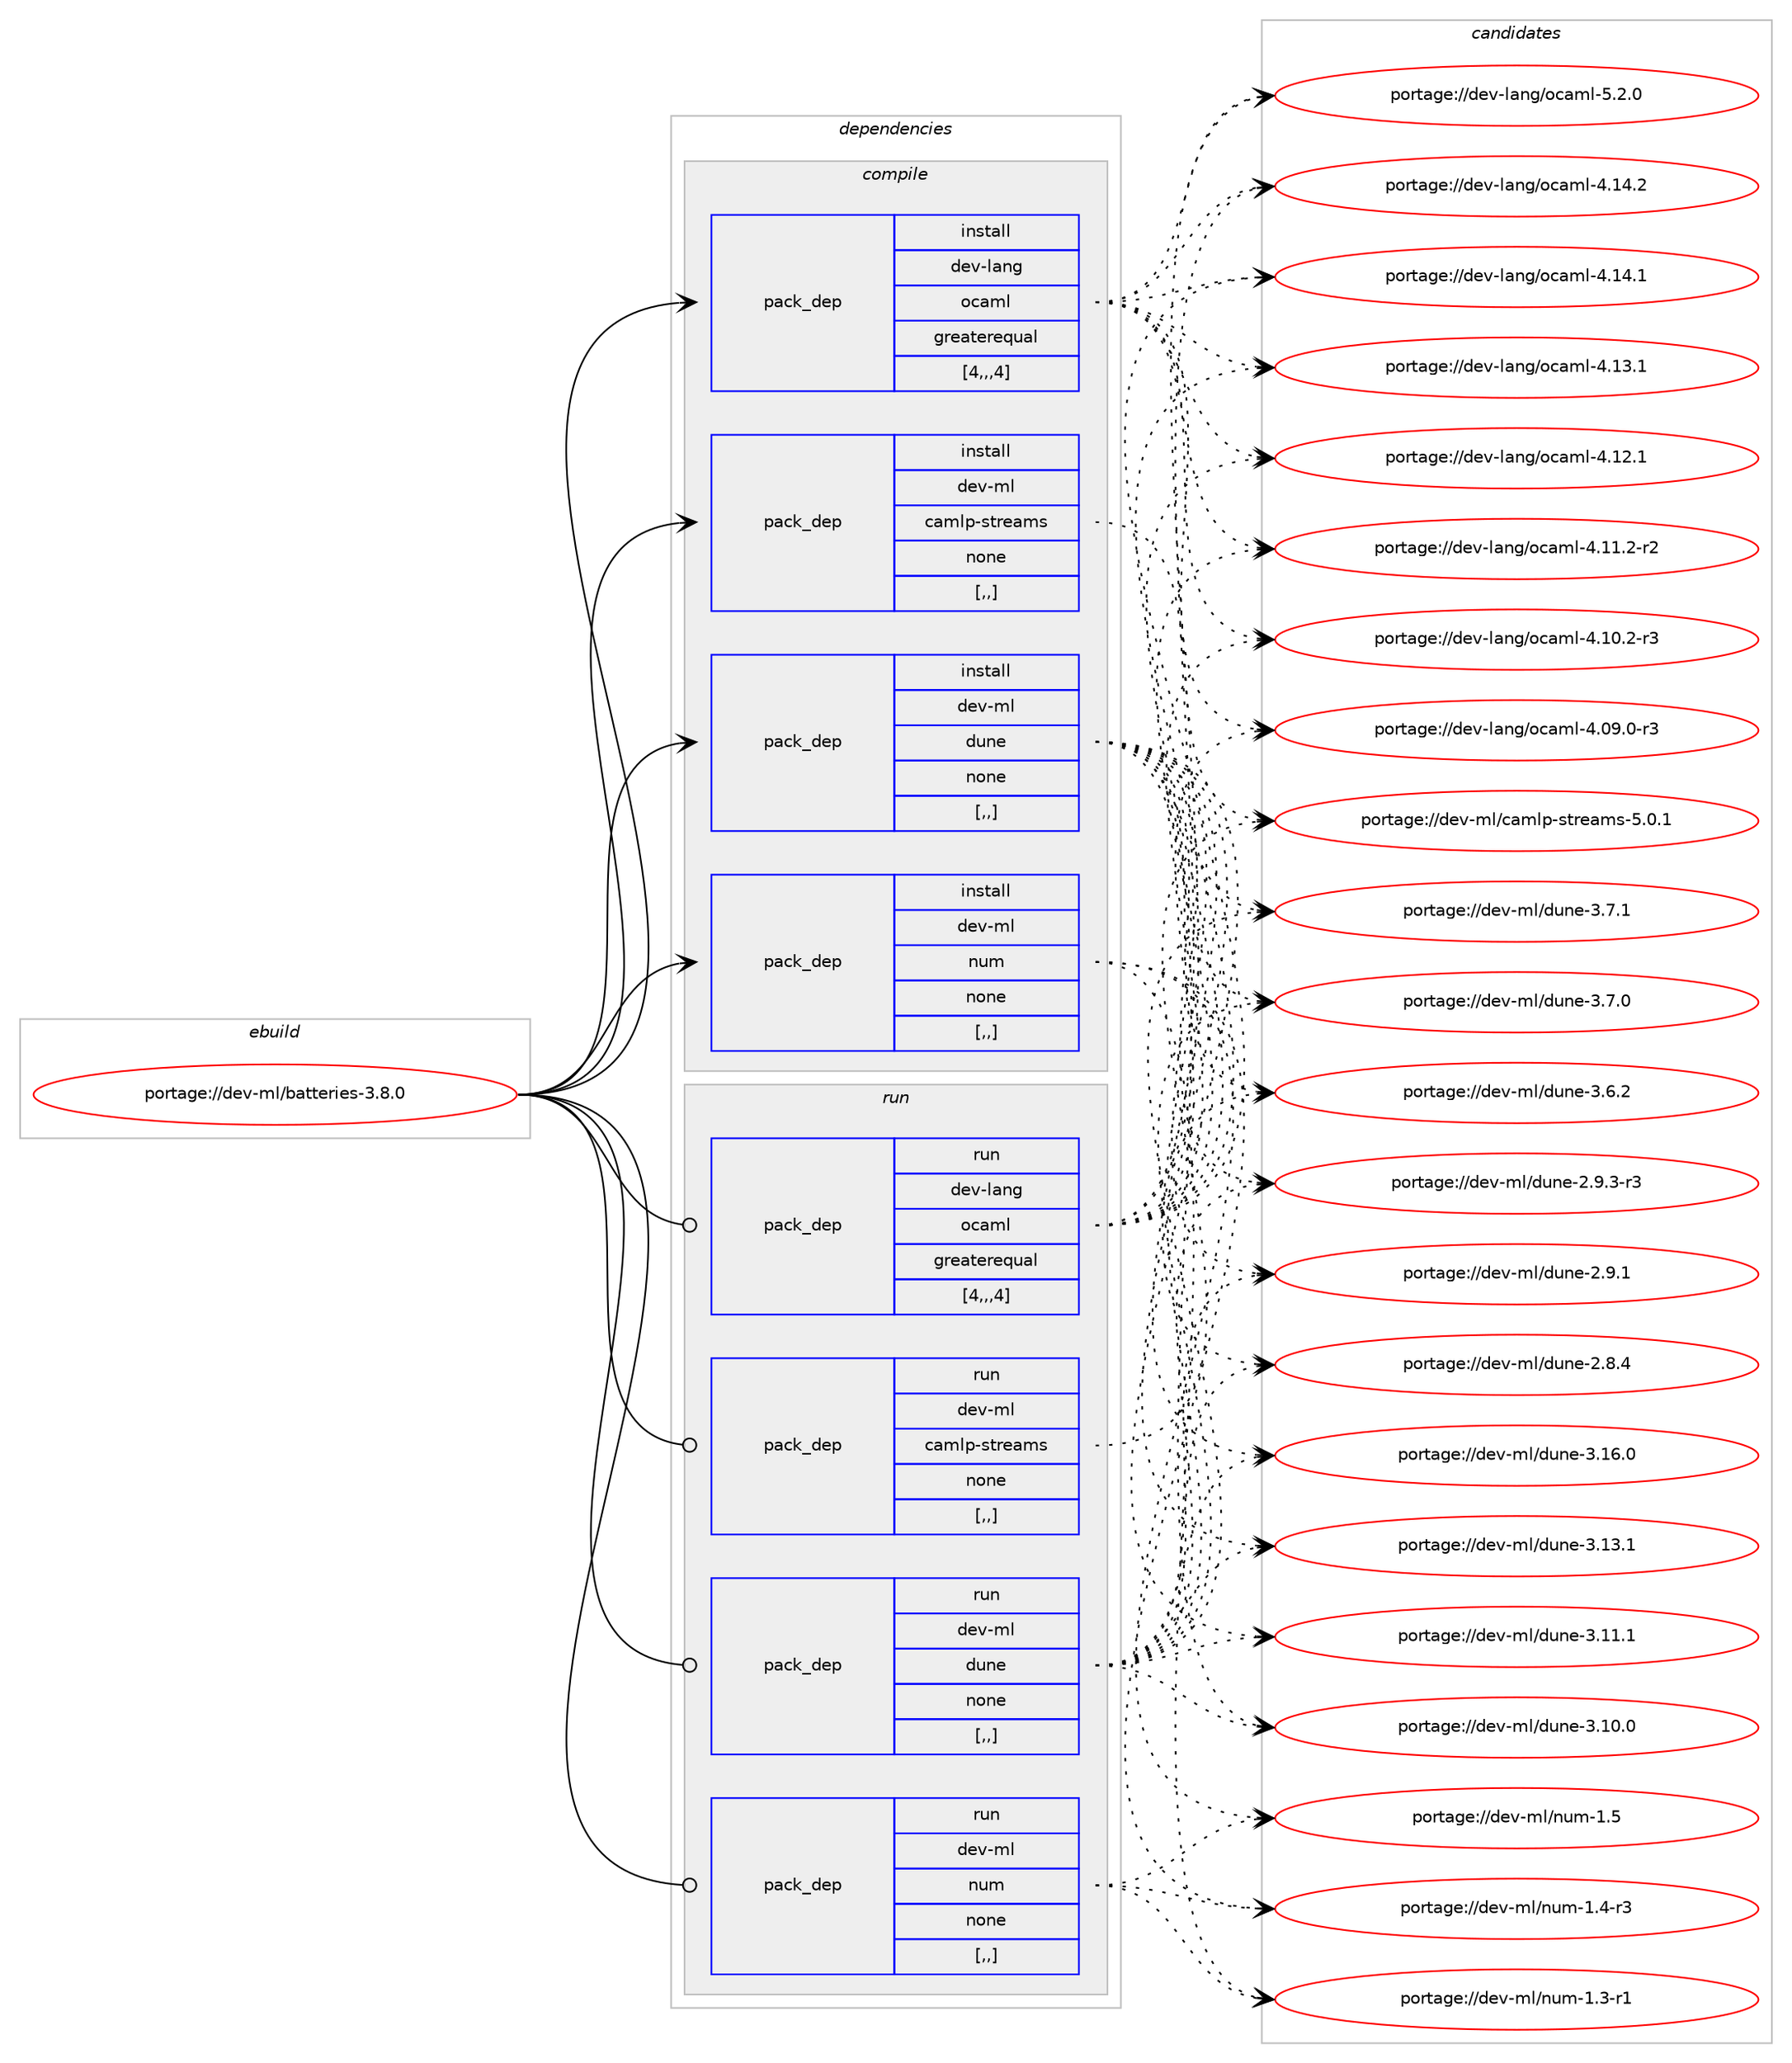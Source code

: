 digraph prolog {

# *************
# Graph options
# *************

newrank=true;
concentrate=true;
compound=true;
graph [rankdir=LR,fontname=Helvetica,fontsize=10,ranksep=1.5];#, ranksep=2.5, nodesep=0.2];
edge  [arrowhead=vee];
node  [fontname=Helvetica,fontsize=10];

# **********
# The ebuild
# **********

subgraph cluster_leftcol {
color=gray;
label=<<i>ebuild</i>>;
id [label="portage://dev-ml/batteries-3.8.0", color=red, width=4, href="../dev-ml/batteries-3.8.0.svg"];
}

# ****************
# The dependencies
# ****************

subgraph cluster_midcol {
color=gray;
label=<<i>dependencies</i>>;
subgraph cluster_compile {
fillcolor="#eeeeee";
style=filled;
label=<<i>compile</i>>;
subgraph pack87372 {
dependency117850 [label=<<TABLE BORDER="0" CELLBORDER="1" CELLSPACING="0" CELLPADDING="4" WIDTH="220"><TR><TD ROWSPAN="6" CELLPADDING="30">pack_dep</TD></TR><TR><TD WIDTH="110">install</TD></TR><TR><TD>dev-lang</TD></TR><TR><TD>ocaml</TD></TR><TR><TD>greaterequal</TD></TR><TR><TD>[4,,,4]</TD></TR></TABLE>>, shape=none, color=blue];
}
id:e -> dependency117850:w [weight=20,style="solid",arrowhead="vee"];
subgraph pack87373 {
dependency117851 [label=<<TABLE BORDER="0" CELLBORDER="1" CELLSPACING="0" CELLPADDING="4" WIDTH="220"><TR><TD ROWSPAN="6" CELLPADDING="30">pack_dep</TD></TR><TR><TD WIDTH="110">install</TD></TR><TR><TD>dev-ml</TD></TR><TR><TD>camlp-streams</TD></TR><TR><TD>none</TD></TR><TR><TD>[,,]</TD></TR></TABLE>>, shape=none, color=blue];
}
id:e -> dependency117851:w [weight=20,style="solid",arrowhead="vee"];
subgraph pack87374 {
dependency117852 [label=<<TABLE BORDER="0" CELLBORDER="1" CELLSPACING="0" CELLPADDING="4" WIDTH="220"><TR><TD ROWSPAN="6" CELLPADDING="30">pack_dep</TD></TR><TR><TD WIDTH="110">install</TD></TR><TR><TD>dev-ml</TD></TR><TR><TD>dune</TD></TR><TR><TD>none</TD></TR><TR><TD>[,,]</TD></TR></TABLE>>, shape=none, color=blue];
}
id:e -> dependency117852:w [weight=20,style="solid",arrowhead="vee"];
subgraph pack87375 {
dependency117853 [label=<<TABLE BORDER="0" CELLBORDER="1" CELLSPACING="0" CELLPADDING="4" WIDTH="220"><TR><TD ROWSPAN="6" CELLPADDING="30">pack_dep</TD></TR><TR><TD WIDTH="110">install</TD></TR><TR><TD>dev-ml</TD></TR><TR><TD>num</TD></TR><TR><TD>none</TD></TR><TR><TD>[,,]</TD></TR></TABLE>>, shape=none, color=blue];
}
id:e -> dependency117853:w [weight=20,style="solid",arrowhead="vee"];
}
subgraph cluster_compileandrun {
fillcolor="#eeeeee";
style=filled;
label=<<i>compile and run</i>>;
}
subgraph cluster_run {
fillcolor="#eeeeee";
style=filled;
label=<<i>run</i>>;
subgraph pack87376 {
dependency117854 [label=<<TABLE BORDER="0" CELLBORDER="1" CELLSPACING="0" CELLPADDING="4" WIDTH="220"><TR><TD ROWSPAN="6" CELLPADDING="30">pack_dep</TD></TR><TR><TD WIDTH="110">run</TD></TR><TR><TD>dev-lang</TD></TR><TR><TD>ocaml</TD></TR><TR><TD>greaterequal</TD></TR><TR><TD>[4,,,4]</TD></TR></TABLE>>, shape=none, color=blue];
}
id:e -> dependency117854:w [weight=20,style="solid",arrowhead="odot"];
subgraph pack87377 {
dependency117855 [label=<<TABLE BORDER="0" CELLBORDER="1" CELLSPACING="0" CELLPADDING="4" WIDTH="220"><TR><TD ROWSPAN="6" CELLPADDING="30">pack_dep</TD></TR><TR><TD WIDTH="110">run</TD></TR><TR><TD>dev-ml</TD></TR><TR><TD>camlp-streams</TD></TR><TR><TD>none</TD></TR><TR><TD>[,,]</TD></TR></TABLE>>, shape=none, color=blue];
}
id:e -> dependency117855:w [weight=20,style="solid",arrowhead="odot"];
subgraph pack87378 {
dependency117856 [label=<<TABLE BORDER="0" CELLBORDER="1" CELLSPACING="0" CELLPADDING="4" WIDTH="220"><TR><TD ROWSPAN="6" CELLPADDING="30">pack_dep</TD></TR><TR><TD WIDTH="110">run</TD></TR><TR><TD>dev-ml</TD></TR><TR><TD>dune</TD></TR><TR><TD>none</TD></TR><TR><TD>[,,]</TD></TR></TABLE>>, shape=none, color=blue];
}
id:e -> dependency117856:w [weight=20,style="solid",arrowhead="odot"];
subgraph pack87379 {
dependency117857 [label=<<TABLE BORDER="0" CELLBORDER="1" CELLSPACING="0" CELLPADDING="4" WIDTH="220"><TR><TD ROWSPAN="6" CELLPADDING="30">pack_dep</TD></TR><TR><TD WIDTH="110">run</TD></TR><TR><TD>dev-ml</TD></TR><TR><TD>num</TD></TR><TR><TD>none</TD></TR><TR><TD>[,,]</TD></TR></TABLE>>, shape=none, color=blue];
}
id:e -> dependency117857:w [weight=20,style="solid",arrowhead="odot"];
}
}

# **************
# The candidates
# **************

subgraph cluster_choices {
rank=same;
color=gray;
label=<<i>candidates</i>>;

subgraph choice87372 {
color=black;
nodesep=1;
choice1001011184510897110103471119997109108455346504648 [label="portage://dev-lang/ocaml-5.2.0", color=red, width=4,href="../dev-lang/ocaml-5.2.0.svg"];
choice100101118451089711010347111999710910845524649524650 [label="portage://dev-lang/ocaml-4.14.2", color=red, width=4,href="../dev-lang/ocaml-4.14.2.svg"];
choice100101118451089711010347111999710910845524649524649 [label="portage://dev-lang/ocaml-4.14.1", color=red, width=4,href="../dev-lang/ocaml-4.14.1.svg"];
choice100101118451089711010347111999710910845524649514649 [label="portage://dev-lang/ocaml-4.13.1", color=red, width=4,href="../dev-lang/ocaml-4.13.1.svg"];
choice100101118451089711010347111999710910845524649504649 [label="portage://dev-lang/ocaml-4.12.1", color=red, width=4,href="../dev-lang/ocaml-4.12.1.svg"];
choice1001011184510897110103471119997109108455246494946504511450 [label="portage://dev-lang/ocaml-4.11.2-r2", color=red, width=4,href="../dev-lang/ocaml-4.11.2-r2.svg"];
choice1001011184510897110103471119997109108455246494846504511451 [label="portage://dev-lang/ocaml-4.10.2-r3", color=red, width=4,href="../dev-lang/ocaml-4.10.2-r3.svg"];
choice1001011184510897110103471119997109108455246485746484511451 [label="portage://dev-lang/ocaml-4.09.0-r3", color=red, width=4,href="../dev-lang/ocaml-4.09.0-r3.svg"];
dependency117850:e -> choice1001011184510897110103471119997109108455346504648:w [style=dotted,weight="100"];
dependency117850:e -> choice100101118451089711010347111999710910845524649524650:w [style=dotted,weight="100"];
dependency117850:e -> choice100101118451089711010347111999710910845524649524649:w [style=dotted,weight="100"];
dependency117850:e -> choice100101118451089711010347111999710910845524649514649:w [style=dotted,weight="100"];
dependency117850:e -> choice100101118451089711010347111999710910845524649504649:w [style=dotted,weight="100"];
dependency117850:e -> choice1001011184510897110103471119997109108455246494946504511450:w [style=dotted,weight="100"];
dependency117850:e -> choice1001011184510897110103471119997109108455246494846504511451:w [style=dotted,weight="100"];
dependency117850:e -> choice1001011184510897110103471119997109108455246485746484511451:w [style=dotted,weight="100"];
}
subgraph choice87373 {
color=black;
nodesep=1;
choice100101118451091084799971091081124511511611410197109115455346484649 [label="portage://dev-ml/camlp-streams-5.0.1", color=red, width=4,href="../dev-ml/camlp-streams-5.0.1.svg"];
dependency117851:e -> choice100101118451091084799971091081124511511611410197109115455346484649:w [style=dotted,weight="100"];
}
subgraph choice87374 {
color=black;
nodesep=1;
choice100101118451091084710011711010145514649544648 [label="portage://dev-ml/dune-3.16.0", color=red, width=4,href="../dev-ml/dune-3.16.0.svg"];
choice100101118451091084710011711010145514649514649 [label="portage://dev-ml/dune-3.13.1", color=red, width=4,href="../dev-ml/dune-3.13.1.svg"];
choice100101118451091084710011711010145514649494649 [label="portage://dev-ml/dune-3.11.1", color=red, width=4,href="../dev-ml/dune-3.11.1.svg"];
choice100101118451091084710011711010145514649484648 [label="portage://dev-ml/dune-3.10.0", color=red, width=4,href="../dev-ml/dune-3.10.0.svg"];
choice1001011184510910847100117110101455146554649 [label="portage://dev-ml/dune-3.7.1", color=red, width=4,href="../dev-ml/dune-3.7.1.svg"];
choice1001011184510910847100117110101455146554648 [label="portage://dev-ml/dune-3.7.0", color=red, width=4,href="../dev-ml/dune-3.7.0.svg"];
choice1001011184510910847100117110101455146544650 [label="portage://dev-ml/dune-3.6.2", color=red, width=4,href="../dev-ml/dune-3.6.2.svg"];
choice10010111845109108471001171101014550465746514511451 [label="portage://dev-ml/dune-2.9.3-r3", color=red, width=4,href="../dev-ml/dune-2.9.3-r3.svg"];
choice1001011184510910847100117110101455046574649 [label="portage://dev-ml/dune-2.9.1", color=red, width=4,href="../dev-ml/dune-2.9.1.svg"];
choice1001011184510910847100117110101455046564652 [label="portage://dev-ml/dune-2.8.4", color=red, width=4,href="../dev-ml/dune-2.8.4.svg"];
dependency117852:e -> choice100101118451091084710011711010145514649544648:w [style=dotted,weight="100"];
dependency117852:e -> choice100101118451091084710011711010145514649514649:w [style=dotted,weight="100"];
dependency117852:e -> choice100101118451091084710011711010145514649494649:w [style=dotted,weight="100"];
dependency117852:e -> choice100101118451091084710011711010145514649484648:w [style=dotted,weight="100"];
dependency117852:e -> choice1001011184510910847100117110101455146554649:w [style=dotted,weight="100"];
dependency117852:e -> choice1001011184510910847100117110101455146554648:w [style=dotted,weight="100"];
dependency117852:e -> choice1001011184510910847100117110101455146544650:w [style=dotted,weight="100"];
dependency117852:e -> choice10010111845109108471001171101014550465746514511451:w [style=dotted,weight="100"];
dependency117852:e -> choice1001011184510910847100117110101455046574649:w [style=dotted,weight="100"];
dependency117852:e -> choice1001011184510910847100117110101455046564652:w [style=dotted,weight="100"];
}
subgraph choice87375 {
color=black;
nodesep=1;
choice100101118451091084711011710945494653 [label="portage://dev-ml/num-1.5", color=red, width=4,href="../dev-ml/num-1.5.svg"];
choice1001011184510910847110117109454946524511451 [label="portage://dev-ml/num-1.4-r3", color=red, width=4,href="../dev-ml/num-1.4-r3.svg"];
choice1001011184510910847110117109454946514511449 [label="portage://dev-ml/num-1.3-r1", color=red, width=4,href="../dev-ml/num-1.3-r1.svg"];
dependency117853:e -> choice100101118451091084711011710945494653:w [style=dotted,weight="100"];
dependency117853:e -> choice1001011184510910847110117109454946524511451:w [style=dotted,weight="100"];
dependency117853:e -> choice1001011184510910847110117109454946514511449:w [style=dotted,weight="100"];
}
subgraph choice87376 {
color=black;
nodesep=1;
choice1001011184510897110103471119997109108455346504648 [label="portage://dev-lang/ocaml-5.2.0", color=red, width=4,href="../dev-lang/ocaml-5.2.0.svg"];
choice100101118451089711010347111999710910845524649524650 [label="portage://dev-lang/ocaml-4.14.2", color=red, width=4,href="../dev-lang/ocaml-4.14.2.svg"];
choice100101118451089711010347111999710910845524649524649 [label="portage://dev-lang/ocaml-4.14.1", color=red, width=4,href="../dev-lang/ocaml-4.14.1.svg"];
choice100101118451089711010347111999710910845524649514649 [label="portage://dev-lang/ocaml-4.13.1", color=red, width=4,href="../dev-lang/ocaml-4.13.1.svg"];
choice100101118451089711010347111999710910845524649504649 [label="portage://dev-lang/ocaml-4.12.1", color=red, width=4,href="../dev-lang/ocaml-4.12.1.svg"];
choice1001011184510897110103471119997109108455246494946504511450 [label="portage://dev-lang/ocaml-4.11.2-r2", color=red, width=4,href="../dev-lang/ocaml-4.11.2-r2.svg"];
choice1001011184510897110103471119997109108455246494846504511451 [label="portage://dev-lang/ocaml-4.10.2-r3", color=red, width=4,href="../dev-lang/ocaml-4.10.2-r3.svg"];
choice1001011184510897110103471119997109108455246485746484511451 [label="portage://dev-lang/ocaml-4.09.0-r3", color=red, width=4,href="../dev-lang/ocaml-4.09.0-r3.svg"];
dependency117854:e -> choice1001011184510897110103471119997109108455346504648:w [style=dotted,weight="100"];
dependency117854:e -> choice100101118451089711010347111999710910845524649524650:w [style=dotted,weight="100"];
dependency117854:e -> choice100101118451089711010347111999710910845524649524649:w [style=dotted,weight="100"];
dependency117854:e -> choice100101118451089711010347111999710910845524649514649:w [style=dotted,weight="100"];
dependency117854:e -> choice100101118451089711010347111999710910845524649504649:w [style=dotted,weight="100"];
dependency117854:e -> choice1001011184510897110103471119997109108455246494946504511450:w [style=dotted,weight="100"];
dependency117854:e -> choice1001011184510897110103471119997109108455246494846504511451:w [style=dotted,weight="100"];
dependency117854:e -> choice1001011184510897110103471119997109108455246485746484511451:w [style=dotted,weight="100"];
}
subgraph choice87377 {
color=black;
nodesep=1;
choice100101118451091084799971091081124511511611410197109115455346484649 [label="portage://dev-ml/camlp-streams-5.0.1", color=red, width=4,href="../dev-ml/camlp-streams-5.0.1.svg"];
dependency117855:e -> choice100101118451091084799971091081124511511611410197109115455346484649:w [style=dotted,weight="100"];
}
subgraph choice87378 {
color=black;
nodesep=1;
choice100101118451091084710011711010145514649544648 [label="portage://dev-ml/dune-3.16.0", color=red, width=4,href="../dev-ml/dune-3.16.0.svg"];
choice100101118451091084710011711010145514649514649 [label="portage://dev-ml/dune-3.13.1", color=red, width=4,href="../dev-ml/dune-3.13.1.svg"];
choice100101118451091084710011711010145514649494649 [label="portage://dev-ml/dune-3.11.1", color=red, width=4,href="../dev-ml/dune-3.11.1.svg"];
choice100101118451091084710011711010145514649484648 [label="portage://dev-ml/dune-3.10.0", color=red, width=4,href="../dev-ml/dune-3.10.0.svg"];
choice1001011184510910847100117110101455146554649 [label="portage://dev-ml/dune-3.7.1", color=red, width=4,href="../dev-ml/dune-3.7.1.svg"];
choice1001011184510910847100117110101455146554648 [label="portage://dev-ml/dune-3.7.0", color=red, width=4,href="../dev-ml/dune-3.7.0.svg"];
choice1001011184510910847100117110101455146544650 [label="portage://dev-ml/dune-3.6.2", color=red, width=4,href="../dev-ml/dune-3.6.2.svg"];
choice10010111845109108471001171101014550465746514511451 [label="portage://dev-ml/dune-2.9.3-r3", color=red, width=4,href="../dev-ml/dune-2.9.3-r3.svg"];
choice1001011184510910847100117110101455046574649 [label="portage://dev-ml/dune-2.9.1", color=red, width=4,href="../dev-ml/dune-2.9.1.svg"];
choice1001011184510910847100117110101455046564652 [label="portage://dev-ml/dune-2.8.4", color=red, width=4,href="../dev-ml/dune-2.8.4.svg"];
dependency117856:e -> choice100101118451091084710011711010145514649544648:w [style=dotted,weight="100"];
dependency117856:e -> choice100101118451091084710011711010145514649514649:w [style=dotted,weight="100"];
dependency117856:e -> choice100101118451091084710011711010145514649494649:w [style=dotted,weight="100"];
dependency117856:e -> choice100101118451091084710011711010145514649484648:w [style=dotted,weight="100"];
dependency117856:e -> choice1001011184510910847100117110101455146554649:w [style=dotted,weight="100"];
dependency117856:e -> choice1001011184510910847100117110101455146554648:w [style=dotted,weight="100"];
dependency117856:e -> choice1001011184510910847100117110101455146544650:w [style=dotted,weight="100"];
dependency117856:e -> choice10010111845109108471001171101014550465746514511451:w [style=dotted,weight="100"];
dependency117856:e -> choice1001011184510910847100117110101455046574649:w [style=dotted,weight="100"];
dependency117856:e -> choice1001011184510910847100117110101455046564652:w [style=dotted,weight="100"];
}
subgraph choice87379 {
color=black;
nodesep=1;
choice100101118451091084711011710945494653 [label="portage://dev-ml/num-1.5", color=red, width=4,href="../dev-ml/num-1.5.svg"];
choice1001011184510910847110117109454946524511451 [label="portage://dev-ml/num-1.4-r3", color=red, width=4,href="../dev-ml/num-1.4-r3.svg"];
choice1001011184510910847110117109454946514511449 [label="portage://dev-ml/num-1.3-r1", color=red, width=4,href="../dev-ml/num-1.3-r1.svg"];
dependency117857:e -> choice100101118451091084711011710945494653:w [style=dotted,weight="100"];
dependency117857:e -> choice1001011184510910847110117109454946524511451:w [style=dotted,weight="100"];
dependency117857:e -> choice1001011184510910847110117109454946514511449:w [style=dotted,weight="100"];
}
}

}
